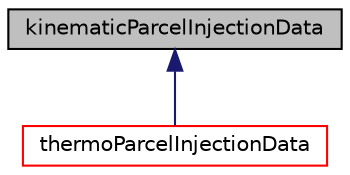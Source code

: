 digraph "kinematicParcelInjectionData"
{
  bgcolor="transparent";
  edge [fontname="Helvetica",fontsize="10",labelfontname="Helvetica",labelfontsize="10"];
  node [fontname="Helvetica",fontsize="10",shape=record];
  Node0 [label="kinematicParcelInjectionData",height=0.2,width=0.4,color="black", fillcolor="grey75", style="filled", fontcolor="black"];
  Node0 -> Node1 [dir="back",color="midnightblue",fontsize="10",style="solid",fontname="Helvetica"];
  Node1 [label="thermoParcelInjectionData",height=0.2,width=0.4,color="red",URL="$a25501.html",tooltip="Container class to provide injection data for thermodynamic parcels. "];
}
